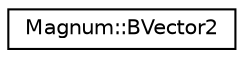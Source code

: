 digraph "圖形化之類別階層"
{
  edge [fontname="Helvetica",fontsize="10",labelfontname="Helvetica",labelfontsize="10"];
  node [fontname="Helvetica",fontsize="10",shape=record];
  rankdir="LR";
  Node1 [label="Magnum::BVector2",height=0.2,width=0.4,color="black", fillcolor="white", style="filled",URL="$class_magnum_1_1_b_vector2.html"];
}
